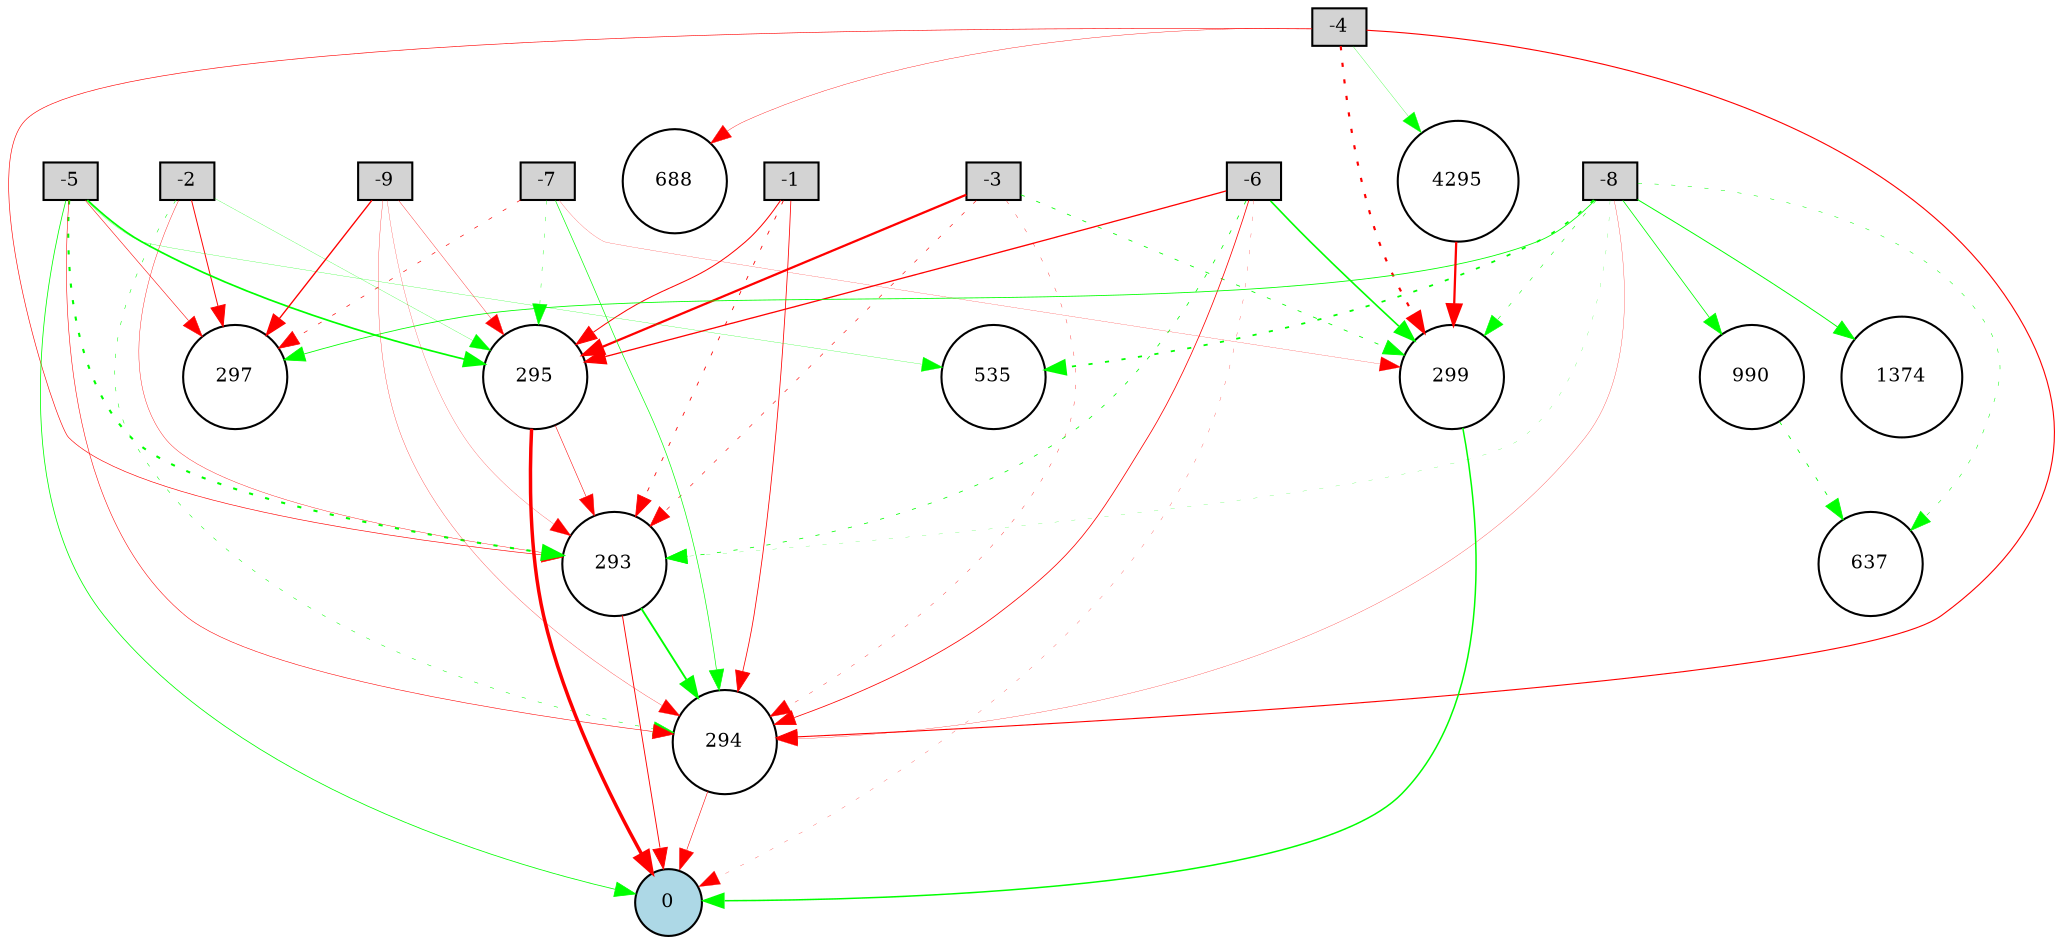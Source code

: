 digraph {
	node [fontsize=9 height=0.2 shape=circle width=0.2]
	-1 [fillcolor=lightgray shape=box style=filled]
	-2 [fillcolor=lightgray shape=box style=filled]
	-3 [fillcolor=lightgray shape=box style=filled]
	-4 [fillcolor=lightgray shape=box style=filled]
	-5 [fillcolor=lightgray shape=box style=filled]
	-6 [fillcolor=lightgray shape=box style=filled]
	-7 [fillcolor=lightgray shape=box style=filled]
	-8 [fillcolor=lightgray shape=box style=filled]
	-9 [fillcolor=lightgray shape=box style=filled]
	0 [fillcolor=lightblue style=filled]
	1374 [fillcolor=white style=filled]
	293 [fillcolor=white style=filled]
	294 [fillcolor=white style=filled]
	295 [fillcolor=white style=filled]
	4295 [fillcolor=white style=filled]
	297 [fillcolor=white style=filled]
	299 [fillcolor=white style=filled]
	688 [fillcolor=white style=filled]
	535 [fillcolor=white style=filled]
	637 [fillcolor=white style=filled]
	990 [fillcolor=white style=filled]
	-1 -> 293 [color=red penwidth=0.4009654361759971 style=dotted]
	-1 -> 295 [color=red penwidth=0.47834096572722284 style=solid]
	-2 -> 293 [color=red penwidth=0.18751436814467393 style=solid]
	-2 -> 294 [color=green penwidth=0.24371760796338943 style=dotted]
	-2 -> 295 [color=green penwidth=0.12701237767497348 style=solid]
	-2 -> 297 [color=red penwidth=0.4618092454008009 style=solid]
	-3 -> 293 [color=red penwidth=0.2915968495819894 style=dotted]
	-3 -> 294 [color=red penwidth=0.1684197154397738 style=dotted]
	-3 -> 295 [color=red penwidth=1.0809186507769712 style=solid]
	-3 -> 299 [color=green penwidth=0.4001845070038643 style=dotted]
	-4 -> 293 [color=red penwidth=0.29691818324328767 style=solid]
	-4 -> 294 [color=red penwidth=0.5307453430958863 style=solid]
	-4 -> 299 [color=red penwidth=1.0443163726799543 style=dotted]
	-5 -> 293 [color=green penwidth=1.0069966192084134 style=dotted]
	-5 -> 294 [color=red penwidth=0.26203479386843537 style=solid]
	-5 -> 295 [color=green penwidth=0.8230845195583455 style=solid]
	-5 -> 297 [color=red penwidth=0.2619538654695117 style=solid]
	-6 -> 293 [color=green penwidth=0.3707845185444273 style=dotted]
	-6 -> 294 [color=red penwidth=0.3758838320068568 style=solid]
	-6 -> 295 [color=red penwidth=0.6196150805919017 style=solid]
	-6 -> 299 [color=green penwidth=0.7822278548506658 style=solid]
	-7 -> 294 [color=green penwidth=0.31820373526570433 style=solid]
	-7 -> 295 [color=green penwidth=0.18730027491030748 style=dotted]
	-7 -> 297 [color=red penwidth=0.31682895706115277 style=dotted]
	-7 -> 299 [color=red penwidth=0.10169969417112916 style=solid]
	-8 -> 293 [color=green penwidth=0.10422110490171514 style=dotted]
	-8 -> 294 [color=red penwidth=0.132271727927118 style=solid]
	-8 -> 297 [color=green penwidth=0.4010929161758662 style=solid]
	-8 -> 299 [color=green penwidth=0.25605328829181034 style=dotted]
	-9 -> 293 [color=red penwidth=0.11111688788700358 style=solid]
	-9 -> 294 [color=red penwidth=0.14197627982041855 style=solid]
	-9 -> 295 [color=red penwidth=0.16538321715139487 style=solid]
	-9 -> 297 [color=red penwidth=0.6494016197621602 style=solid]
	293 -> 0 [color=red penwidth=0.4363973773791988 style=solid]
	294 -> 0 [color=red penwidth=0.2728772843746847 style=solid]
	295 -> 0 [color=red penwidth=1.6656593350426547 style=solid]
	299 -> 0 [color=green penwidth=0.7188124139488538 style=solid]
	-8 -> 535 [color=green penwidth=0.8504530215648566 style=dotted]
	-5 -> 0 [color=green penwidth=0.3779039861003727 style=solid]
	-8 -> 637 [color=green penwidth=0.24011122800855483 style=dotted]
	-6 -> 0 [color=red penwidth=0.12267406480112944 style=dotted]
	-4 -> 688 [color=red penwidth=0.18425068892972185 style=solid]
	293 -> 294 [color=green penwidth=0.9044866092675459 style=solid]
	-1 -> 294 [color=red penwidth=0.38166814362645096 style=solid]
	-8 -> 990 [color=green penwidth=0.3814030154568253 style=solid]
	990 -> 637 [color=green penwidth=0.39454644382751625 style=dotted]
	295 -> 293 [color=red penwidth=0.25213252751483517 style=solid]
	-8 -> 1374 [color=green penwidth=0.4550000260189191 style=solid]
	-4 -> 4295 [color=green penwidth=0.13967444167646925 style=solid]
	4295 -> 299 [color=red penwidth=1.0863424246314464 style=solid]
	-5 -> 535 [color=green penwidth=0.13001552288897736 style=solid]
}
